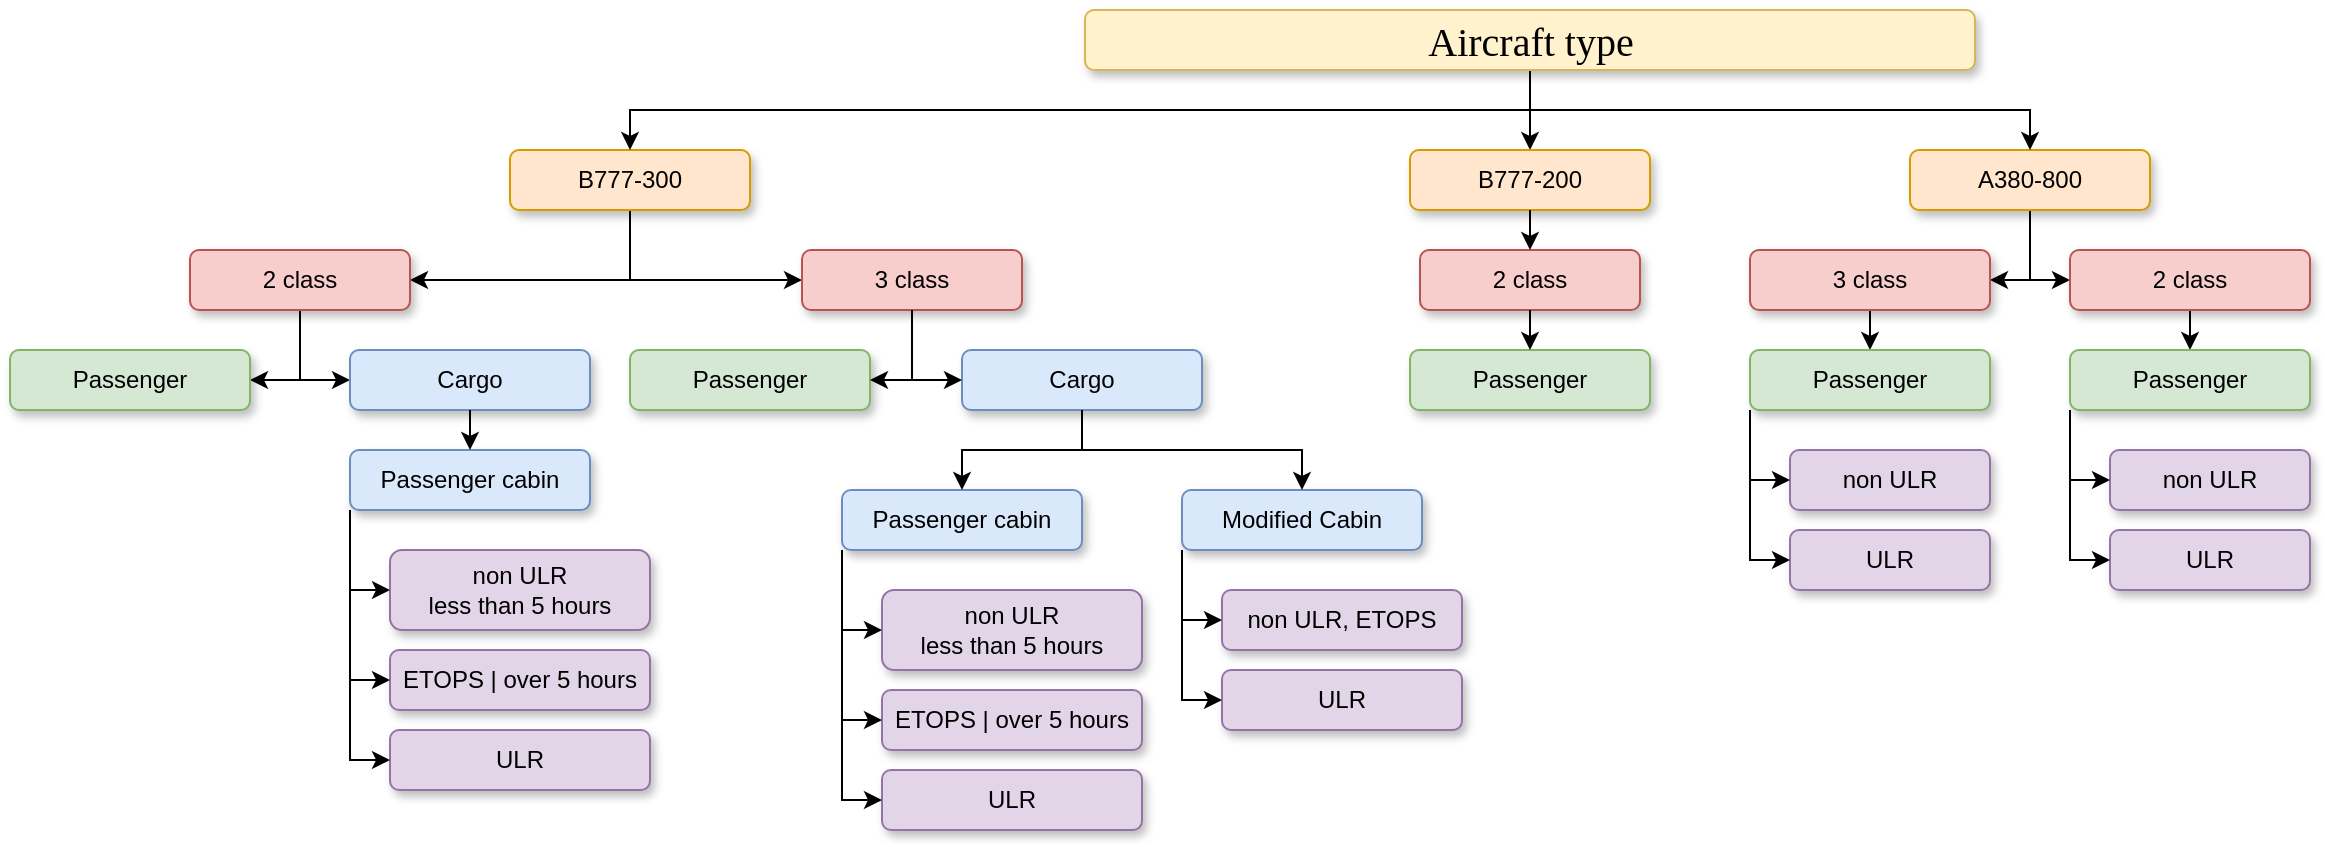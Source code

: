 <mxfile version="13.9.1" type="github">
  <diagram id="9vNp-hGSC7TSPK8dciln" name="Page-1">
    <mxGraphModel dx="2249" dy="705" grid="1" gridSize="10" guides="1" tooltips="1" connect="1" arrows="1" fold="1" page="1" pageScale="1" pageWidth="827" pageHeight="1169" math="0" shadow="0">
      <root>
        <mxCell id="0" />
        <mxCell id="1" parent="0" />
        <mxCell id="f_OGAi7bQq5l3FAs032B-8" style="edgeStyle=orthogonalEdgeStyle;rounded=0;orthogonalLoop=1;jettySize=auto;html=1;exitX=0.5;exitY=1;exitDx=0;exitDy=0;entryX=1;entryY=0.5;entryDx=0;entryDy=0;" edge="1" parent="1" source="qaYCNagNQvjwPavFpGOO-3" target="qaYCNagNQvjwPavFpGOO-64">
          <mxGeometry relative="1" as="geometry" />
        </mxCell>
        <mxCell id="f_OGAi7bQq5l3FAs032B-9" style="edgeStyle=orthogonalEdgeStyle;rounded=0;orthogonalLoop=1;jettySize=auto;html=1;exitX=0.5;exitY=1;exitDx=0;exitDy=0;entryX=0;entryY=0.5;entryDx=0;entryDy=0;" edge="1" parent="1" source="qaYCNagNQvjwPavFpGOO-3" target="qaYCNagNQvjwPavFpGOO-65">
          <mxGeometry relative="1" as="geometry" />
        </mxCell>
        <mxCell id="qaYCNagNQvjwPavFpGOO-3" value="B777-300" style="rounded=1;whiteSpace=wrap;html=1;fillColor=#ffe6cc;strokeColor=#d79b00;shadow=1;" parent="1" vertex="1">
          <mxGeometry x="190" y="100" width="120" height="30" as="geometry" />
        </mxCell>
        <mxCell id="f_OGAi7bQq5l3FAs032B-14" style="edgeStyle=orthogonalEdgeStyle;rounded=0;orthogonalLoop=1;jettySize=auto;html=1;exitX=0.5;exitY=1;exitDx=0;exitDy=0;entryX=1;entryY=0.5;entryDx=0;entryDy=0;" edge="1" parent="1" source="qaYCNagNQvjwPavFpGOO-5" target="qaYCNagNQvjwPavFpGOO-15">
          <mxGeometry relative="1" as="geometry" />
        </mxCell>
        <mxCell id="f_OGAi7bQq5l3FAs032B-15" style="edgeStyle=orthogonalEdgeStyle;rounded=0;orthogonalLoop=1;jettySize=auto;html=1;exitX=0.5;exitY=1;exitDx=0;exitDy=0;entryX=0;entryY=0.5;entryDx=0;entryDy=0;" edge="1" parent="1" source="qaYCNagNQvjwPavFpGOO-5" target="qaYCNagNQvjwPavFpGOO-12">
          <mxGeometry relative="1" as="geometry" />
        </mxCell>
        <mxCell id="qaYCNagNQvjwPavFpGOO-5" value="A380-800" style="rounded=1;whiteSpace=wrap;html=1;fillColor=#ffe6cc;strokeColor=#d79b00;shadow=1;" parent="1" vertex="1">
          <mxGeometry x="890" y="100" width="120" height="30" as="geometry" />
        </mxCell>
        <mxCell id="qaYCNagNQvjwPavFpGOO-30" style="edgeStyle=orthogonalEdgeStyle;rounded=0;orthogonalLoop=1;jettySize=auto;html=1;exitX=0.5;exitY=1;exitDx=0;exitDy=0;" parent="1" source="qaYCNagNQvjwPavFpGOO-6" target="qaYCNagNQvjwPavFpGOO-5" edge="1">
          <mxGeometry relative="1" as="geometry" />
        </mxCell>
        <mxCell id="qaYCNagNQvjwPavFpGOO-31" style="edgeStyle=orthogonalEdgeStyle;rounded=0;orthogonalLoop=1;jettySize=auto;html=1;exitX=0.5;exitY=1;exitDx=0;exitDy=0;" parent="1" source="qaYCNagNQvjwPavFpGOO-6" target="qaYCNagNQvjwPavFpGOO-3" edge="1">
          <mxGeometry relative="1" as="geometry" />
        </mxCell>
        <mxCell id="qaYCNagNQvjwPavFpGOO-58" style="edgeStyle=orthogonalEdgeStyle;rounded=0;orthogonalLoop=1;jettySize=auto;html=1;exitX=0.5;exitY=1;exitDx=0;exitDy=0;shadow=0;fontFamily=Verdana;fontSize=20;" parent="1" source="qaYCNagNQvjwPavFpGOO-6" target="qaYCNagNQvjwPavFpGOO-4" edge="1">
          <mxGeometry relative="1" as="geometry" />
        </mxCell>
        <mxCell id="qaYCNagNQvjwPavFpGOO-6" value="&lt;span style=&quot;font-size: 20px;&quot;&gt;Aircraft type&lt;/span&gt;" style="rounded=1;whiteSpace=wrap;html=1;strokeWidth=1;perimeterSpacing=0;glass=0;shadow=1;sketch=0;fontFamily=Verdana;fontSize=20;fillColor=#fff2cc;strokeColor=#d6b656;" parent="1" vertex="1">
          <mxGeometry x="477.5" y="30" width="445" height="30" as="geometry" />
        </mxCell>
        <mxCell id="f_OGAi7bQq5l3FAs032B-41" style="edgeStyle=orthogonalEdgeStyle;rounded=0;orthogonalLoop=1;jettySize=auto;html=1;exitX=0.5;exitY=1;exitDx=0;exitDy=0;entryX=0.5;entryY=0;entryDx=0;entryDy=0;" edge="1" parent="1" source="qaYCNagNQvjwPavFpGOO-12" target="qaYCNagNQvjwPavFpGOO-19">
          <mxGeometry relative="1" as="geometry" />
        </mxCell>
        <mxCell id="qaYCNagNQvjwPavFpGOO-12" value="2 class" style="rounded=1;whiteSpace=wrap;html=1;fillColor=#f8cecc;strokeColor=#b85450;shadow=1;" parent="1" vertex="1">
          <mxGeometry x="970" y="150" width="120" height="30" as="geometry" />
        </mxCell>
        <mxCell id="f_OGAi7bQq5l3FAs032B-40" style="edgeStyle=orthogonalEdgeStyle;rounded=0;orthogonalLoop=1;jettySize=auto;html=1;exitX=0.5;exitY=1;exitDx=0;exitDy=0;entryX=0.5;entryY=0;entryDx=0;entryDy=0;" edge="1" parent="1" source="qaYCNagNQvjwPavFpGOO-15" target="qaYCNagNQvjwPavFpGOO-36">
          <mxGeometry relative="1" as="geometry" />
        </mxCell>
        <mxCell id="qaYCNagNQvjwPavFpGOO-15" value="3 class" style="rounded=1;whiteSpace=wrap;html=1;fillColor=#f8cecc;strokeColor=#b85450;shadow=1;" parent="1" vertex="1">
          <mxGeometry x="810" y="150" width="120" height="30" as="geometry" />
        </mxCell>
        <mxCell id="f_OGAi7bQq5l3FAs032B-22" style="edgeStyle=orthogonalEdgeStyle;rounded=0;orthogonalLoop=1;jettySize=auto;html=1;exitX=0.5;exitY=1;exitDx=0;exitDy=0;entryX=1;entryY=0.5;entryDx=0;entryDy=0;" edge="1" parent="1" source="qaYCNagNQvjwPavFpGOO-64" target="f_OGAi7bQq5l3FAs032B-21">
          <mxGeometry relative="1" as="geometry" />
        </mxCell>
        <mxCell id="f_OGAi7bQq5l3FAs032B-39" style="edgeStyle=orthogonalEdgeStyle;rounded=0;orthogonalLoop=1;jettySize=auto;html=1;exitX=0.5;exitY=1;exitDx=0;exitDy=0;entryX=0;entryY=0.5;entryDx=0;entryDy=0;" edge="1" parent="1" source="qaYCNagNQvjwPavFpGOO-64" target="f_OGAi7bQq5l3FAs032B-24">
          <mxGeometry relative="1" as="geometry" />
        </mxCell>
        <mxCell id="qaYCNagNQvjwPavFpGOO-64" value="2 class" style="rounded=1;whiteSpace=wrap;html=1;fillColor=#f8cecc;strokeColor=#b85450;shadow=1;" parent="1" vertex="1">
          <mxGeometry x="30" y="150" width="110" height="30" as="geometry" />
        </mxCell>
        <mxCell id="f_OGAi7bQq5l3FAs032B-5" value="" style="group" vertex="1" connectable="0" parent="1">
          <mxGeometry x="970" y="200" width="120" height="120" as="geometry" />
        </mxCell>
        <mxCell id="qaYCNagNQvjwPavFpGOO-19" value="Passenger" style="rounded=1;whiteSpace=wrap;html=1;fillColor=#d5e8d4;strokeColor=#82b366;shadow=1;" parent="f_OGAi7bQq5l3FAs032B-5" vertex="1">
          <mxGeometry width="120" height="30" as="geometry" />
        </mxCell>
        <mxCell id="qaYCNagNQvjwPavFpGOO-76" value="ULR" style="rounded=1;whiteSpace=wrap;html=1;fillColor=#e1d5e7;strokeColor=#9673a6;shadow=1;" parent="f_OGAi7bQq5l3FAs032B-5" vertex="1">
          <mxGeometry x="20" y="90" width="100" height="30" as="geometry" />
        </mxCell>
        <mxCell id="qaYCNagNQvjwPavFpGOO-77" value="non ULR" style="rounded=1;whiteSpace=wrap;html=1;fillColor=#e1d5e7;strokeColor=#9673a6;shadow=1;" parent="f_OGAi7bQq5l3FAs032B-5" vertex="1">
          <mxGeometry x="20" y="50" width="100" height="30" as="geometry" />
        </mxCell>
        <mxCell id="qaYCNagNQvjwPavFpGOO-79" style="edgeStyle=orthogonalEdgeStyle;rounded=0;orthogonalLoop=1;jettySize=auto;html=1;exitX=0;exitY=1;exitDx=0;exitDy=0;entryX=0;entryY=0.5;entryDx=0;entryDy=0;shadow=0;fontFamily=Verdana;fontSize=20;" parent="f_OGAi7bQq5l3FAs032B-5" source="qaYCNagNQvjwPavFpGOO-19" target="qaYCNagNQvjwPavFpGOO-76" edge="1">
          <mxGeometry relative="1" as="geometry" />
        </mxCell>
        <mxCell id="qaYCNagNQvjwPavFpGOO-78" style="edgeStyle=orthogonalEdgeStyle;rounded=0;orthogonalLoop=1;jettySize=auto;html=1;exitX=0;exitY=1;exitDx=0;exitDy=0;entryX=0;entryY=0.5;entryDx=0;entryDy=0;shadow=0;fontFamily=Verdana;fontSize=20;" parent="f_OGAi7bQq5l3FAs032B-5" source="qaYCNagNQvjwPavFpGOO-19" target="qaYCNagNQvjwPavFpGOO-77" edge="1">
          <mxGeometry relative="1" as="geometry" />
        </mxCell>
        <mxCell id="f_OGAi7bQq5l3FAs032B-7" value="" style="group" vertex="1" connectable="0" parent="1">
          <mxGeometry x="810" y="200" width="120" height="120" as="geometry" />
        </mxCell>
        <mxCell id="qaYCNagNQvjwPavFpGOO-36" value="Passenger" style="rounded=1;whiteSpace=wrap;html=1;fillColor=#d5e8d4;strokeColor=#82b366;shadow=1;" parent="f_OGAi7bQq5l3FAs032B-7" vertex="1">
          <mxGeometry width="120" height="30" as="geometry" />
        </mxCell>
        <mxCell id="qaYCNagNQvjwPavFpGOO-80" value="ULR" style="rounded=1;whiteSpace=wrap;html=1;fillColor=#e1d5e7;strokeColor=#9673a6;shadow=1;" parent="f_OGAi7bQq5l3FAs032B-7" vertex="1">
          <mxGeometry x="20" y="90" width="100" height="30" as="geometry" />
        </mxCell>
        <mxCell id="qaYCNagNQvjwPavFpGOO-81" value="non ULR" style="rounded=1;whiteSpace=wrap;html=1;fillColor=#e1d5e7;strokeColor=#9673a6;shadow=1;" parent="f_OGAi7bQq5l3FAs032B-7" vertex="1">
          <mxGeometry x="20" y="50" width="100" height="30" as="geometry" />
        </mxCell>
        <mxCell id="qaYCNagNQvjwPavFpGOO-83" style="edgeStyle=orthogonalEdgeStyle;rounded=0;orthogonalLoop=1;jettySize=auto;html=1;exitX=0;exitY=1;exitDx=0;exitDy=0;entryX=0;entryY=0.5;entryDx=0;entryDy=0;shadow=0;fontFamily=Verdana;fontSize=20;" parent="f_OGAi7bQq5l3FAs032B-7" source="qaYCNagNQvjwPavFpGOO-36" target="qaYCNagNQvjwPavFpGOO-80" edge="1">
          <mxGeometry relative="1" as="geometry" />
        </mxCell>
        <mxCell id="qaYCNagNQvjwPavFpGOO-82" style="edgeStyle=orthogonalEdgeStyle;rounded=0;orthogonalLoop=1;jettySize=auto;html=1;exitX=0;exitY=1;exitDx=0;exitDy=0;entryX=0;entryY=0.5;entryDx=0;entryDy=0;shadow=0;fontFamily=Verdana;fontSize=20;" parent="f_OGAi7bQq5l3FAs032B-7" source="qaYCNagNQvjwPavFpGOO-36" target="qaYCNagNQvjwPavFpGOO-81" edge="1">
          <mxGeometry relative="1" as="geometry" />
        </mxCell>
        <mxCell id="f_OGAi7bQq5l3FAs032B-19" value="" style="group" vertex="1" connectable="0" parent="1">
          <mxGeometry x="250" y="150" width="416" height="290" as="geometry" />
        </mxCell>
        <mxCell id="qaYCNagNQvjwPavFpGOO-65" value="3 class" style="rounded=1;whiteSpace=wrap;html=1;fillColor=#f8cecc;strokeColor=#b85450;shadow=1;" parent="f_OGAi7bQq5l3FAs032B-19" vertex="1">
          <mxGeometry x="86" width="110" height="30" as="geometry" />
        </mxCell>
        <mxCell id="f_OGAi7bQq5l3FAs032B-1" value="" style="group" vertex="1" connectable="0" parent="f_OGAi7bQq5l3FAs032B-19">
          <mxGeometry x="106" y="50" width="310" height="240" as="geometry" />
        </mxCell>
        <mxCell id="qaYCNagNQvjwPavFpGOO-11" value="Cargo" style="rounded=1;whiteSpace=wrap;html=1;fillColor=#dae8fc;strokeColor=#6c8ebf;shadow=1;" parent="f_OGAi7bQq5l3FAs032B-1" vertex="1">
          <mxGeometry x="60" width="120" height="30" as="geometry" />
        </mxCell>
        <mxCell id="qaYCNagNQvjwPavFpGOO-13" value="Modified Cabin" style="rounded=1;whiteSpace=wrap;html=1;fillColor=#dae8fc;strokeColor=#6c8ebf;shadow=1;" parent="f_OGAi7bQq5l3FAs032B-1" vertex="1">
          <mxGeometry x="170" y="70" width="120" height="30" as="geometry" />
        </mxCell>
        <mxCell id="qaYCNagNQvjwPavFpGOO-14" value="Passenger cabin" style="rounded=1;whiteSpace=wrap;html=1;fillColor=#dae8fc;strokeColor=#6c8ebf;shadow=1;" parent="f_OGAi7bQq5l3FAs032B-1" vertex="1">
          <mxGeometry y="70" width="120" height="30" as="geometry" />
        </mxCell>
        <mxCell id="qaYCNagNQvjwPavFpGOO-49" value="non ULR, ETOPS" style="rounded=1;whiteSpace=wrap;html=1;fillColor=#e1d5e7;strokeColor=#9673a6;shadow=1;" parent="f_OGAi7bQq5l3FAs032B-1" vertex="1">
          <mxGeometry x="190" y="120" width="120" height="30" as="geometry" />
        </mxCell>
        <mxCell id="qaYCNagNQvjwPavFpGOO-50" value="ULR" style="rounded=1;whiteSpace=wrap;html=1;fillColor=#e1d5e7;strokeColor=#9673a6;shadow=1;" parent="f_OGAi7bQq5l3FAs032B-1" vertex="1">
          <mxGeometry x="190" y="160" width="120" height="30" as="geometry" />
        </mxCell>
        <mxCell id="qaYCNagNQvjwPavFpGOO-51" value="non ULR &lt;br&gt;less than 5 hours" style="rounded=1;whiteSpace=wrap;html=1;fillColor=#e1d5e7;strokeColor=#9673a6;shadow=1;" parent="f_OGAi7bQq5l3FAs032B-1" vertex="1">
          <mxGeometry x="20" y="120" width="130" height="40" as="geometry" />
        </mxCell>
        <mxCell id="qaYCNagNQvjwPavFpGOO-52" value="ETOPS | over 5 hours" style="rounded=1;whiteSpace=wrap;html=1;fillColor=#e1d5e7;strokeColor=#9673a6;shadow=1;" parent="f_OGAi7bQq5l3FAs032B-1" vertex="1">
          <mxGeometry x="20" y="170" width="130" height="30" as="geometry" />
        </mxCell>
        <mxCell id="qaYCNagNQvjwPavFpGOO-53" value="ULR" style="rounded=1;whiteSpace=wrap;html=1;fillColor=#e1d5e7;strokeColor=#9673a6;shadow=1;" parent="f_OGAi7bQq5l3FAs032B-1" vertex="1">
          <mxGeometry x="20" y="210" width="130" height="30" as="geometry" />
        </mxCell>
        <mxCell id="qaYCNagNQvjwPavFpGOO-69" style="edgeStyle=orthogonalEdgeStyle;rounded=0;orthogonalLoop=1;jettySize=auto;html=1;exitX=0.5;exitY=1;exitDx=0;exitDy=0;shadow=0;fontFamily=Verdana;fontSize=20;" parent="f_OGAi7bQq5l3FAs032B-1" source="qaYCNagNQvjwPavFpGOO-11" target="qaYCNagNQvjwPavFpGOO-13" edge="1">
          <mxGeometry relative="1" as="geometry" />
        </mxCell>
        <mxCell id="qaYCNagNQvjwPavFpGOO-68" style="edgeStyle=orthogonalEdgeStyle;rounded=0;orthogonalLoop=1;jettySize=auto;html=1;exitX=0.5;exitY=1;exitDx=0;exitDy=0;entryX=0.5;entryY=0;entryDx=0;entryDy=0;shadow=0;fontFamily=Verdana;fontSize=20;" parent="f_OGAi7bQq5l3FAs032B-1" source="qaYCNagNQvjwPavFpGOO-11" target="qaYCNagNQvjwPavFpGOO-14" edge="1">
          <mxGeometry relative="1" as="geometry" />
        </mxCell>
        <mxCell id="qaYCNagNQvjwPavFpGOO-73" style="edgeStyle=orthogonalEdgeStyle;rounded=0;orthogonalLoop=1;jettySize=auto;html=1;exitX=0;exitY=1;exitDx=0;exitDy=0;entryX=0;entryY=0.5;entryDx=0;entryDy=0;shadow=0;fontFamily=Verdana;fontSize=20;" parent="f_OGAi7bQq5l3FAs032B-1" source="qaYCNagNQvjwPavFpGOO-13" target="qaYCNagNQvjwPavFpGOO-49" edge="1">
          <mxGeometry relative="1" as="geometry" />
        </mxCell>
        <mxCell id="qaYCNagNQvjwPavFpGOO-74" style="edgeStyle=orthogonalEdgeStyle;rounded=0;orthogonalLoop=1;jettySize=auto;html=1;exitX=0;exitY=1;exitDx=0;exitDy=0;entryX=0;entryY=0.5;entryDx=0;entryDy=0;shadow=0;fontFamily=Verdana;fontSize=20;" parent="f_OGAi7bQq5l3FAs032B-1" source="qaYCNagNQvjwPavFpGOO-13" target="qaYCNagNQvjwPavFpGOO-50" edge="1">
          <mxGeometry relative="1" as="geometry" />
        </mxCell>
        <mxCell id="qaYCNagNQvjwPavFpGOO-70" style="edgeStyle=orthogonalEdgeStyle;rounded=0;orthogonalLoop=1;jettySize=auto;html=1;exitX=0;exitY=1;exitDx=0;exitDy=0;entryX=0;entryY=0.5;entryDx=0;entryDy=0;shadow=0;fontFamily=Verdana;fontSize=20;" parent="f_OGAi7bQq5l3FAs032B-1" source="qaYCNagNQvjwPavFpGOO-14" target="qaYCNagNQvjwPavFpGOO-51" edge="1">
          <mxGeometry relative="1" as="geometry" />
        </mxCell>
        <mxCell id="qaYCNagNQvjwPavFpGOO-71" style="edgeStyle=orthogonalEdgeStyle;rounded=0;orthogonalLoop=1;jettySize=auto;html=1;exitX=0;exitY=1;exitDx=0;exitDy=0;entryX=0;entryY=0.5;entryDx=0;entryDy=0;shadow=0;fontFamily=Verdana;fontSize=20;" parent="f_OGAi7bQq5l3FAs032B-1" source="qaYCNagNQvjwPavFpGOO-14" target="qaYCNagNQvjwPavFpGOO-52" edge="1">
          <mxGeometry relative="1" as="geometry" />
        </mxCell>
        <mxCell id="qaYCNagNQvjwPavFpGOO-72" style="edgeStyle=orthogonalEdgeStyle;rounded=0;orthogonalLoop=1;jettySize=auto;html=1;exitX=0;exitY=1;exitDx=0;exitDy=0;entryX=0;entryY=0.5;entryDx=0;entryDy=0;shadow=0;fontFamily=Verdana;fontSize=20;" parent="f_OGAi7bQq5l3FAs032B-1" source="qaYCNagNQvjwPavFpGOO-14" target="qaYCNagNQvjwPavFpGOO-53" edge="1">
          <mxGeometry relative="1" as="geometry" />
        </mxCell>
        <mxCell id="f_OGAi7bQq5l3FAs032B-16" value="Passenger" style="rounded=1;whiteSpace=wrap;html=1;fillColor=#d5e8d4;strokeColor=#82b366;shadow=1;" vertex="1" parent="f_OGAi7bQq5l3FAs032B-19">
          <mxGeometry y="50" width="120" height="30" as="geometry" />
        </mxCell>
        <mxCell id="f_OGAi7bQq5l3FAs032B-18" style="edgeStyle=orthogonalEdgeStyle;rounded=0;orthogonalLoop=1;jettySize=auto;html=1;exitX=0.5;exitY=1;exitDx=0;exitDy=0;entryX=0;entryY=0.5;entryDx=0;entryDy=0;" edge="1" parent="f_OGAi7bQq5l3FAs032B-19" source="qaYCNagNQvjwPavFpGOO-65" target="qaYCNagNQvjwPavFpGOO-11">
          <mxGeometry relative="1" as="geometry" />
        </mxCell>
        <mxCell id="f_OGAi7bQq5l3FAs032B-17" style="edgeStyle=orthogonalEdgeStyle;rounded=0;orthogonalLoop=1;jettySize=auto;html=1;exitX=0.5;exitY=1;exitDx=0;exitDy=0;entryX=1;entryY=0.5;entryDx=0;entryDy=0;" edge="1" parent="f_OGAi7bQq5l3FAs032B-19" source="qaYCNagNQvjwPavFpGOO-65" target="f_OGAi7bQq5l3FAs032B-16">
          <mxGeometry relative="1" as="geometry" />
        </mxCell>
        <mxCell id="f_OGAi7bQq5l3FAs032B-20" value="" style="group" vertex="1" connectable="0" parent="1">
          <mxGeometry x="640" y="100" width="120" height="130" as="geometry" />
        </mxCell>
        <mxCell id="qaYCNagNQvjwPavFpGOO-4" value="B777-200" style="rounded=1;whiteSpace=wrap;html=1;fillColor=#ffe6cc;strokeColor=#d79b00;shadow=1;" parent="f_OGAi7bQq5l3FAs032B-20" vertex="1">
          <mxGeometry width="120" height="30" as="geometry" />
        </mxCell>
        <mxCell id="qaYCNagNQvjwPavFpGOO-16" value="Passenger" style="rounded=1;whiteSpace=wrap;html=1;fillColor=#d5e8d4;strokeColor=#82b366;shadow=1;" parent="f_OGAi7bQq5l3FAs032B-20" vertex="1">
          <mxGeometry y="100" width="120" height="30" as="geometry" />
        </mxCell>
        <mxCell id="qaYCNagNQvjwPavFpGOO-17" value="2 class" style="rounded=1;whiteSpace=wrap;html=1;fillColor=#f8cecc;strokeColor=#b85450;shadow=1;" parent="f_OGAi7bQq5l3FAs032B-20" vertex="1">
          <mxGeometry x="5" y="50" width="110" height="30" as="geometry" />
        </mxCell>
        <mxCell id="f_OGAi7bQq5l3FAs032B-12" style="edgeStyle=orthogonalEdgeStyle;rounded=0;orthogonalLoop=1;jettySize=auto;html=1;exitX=0.5;exitY=1;exitDx=0;exitDy=0;entryX=0.5;entryY=0;entryDx=0;entryDy=0;" edge="1" parent="f_OGAi7bQq5l3FAs032B-20" source="qaYCNagNQvjwPavFpGOO-4" target="qaYCNagNQvjwPavFpGOO-17">
          <mxGeometry relative="1" as="geometry" />
        </mxCell>
        <mxCell id="f_OGAi7bQq5l3FAs032B-13" style="edgeStyle=orthogonalEdgeStyle;rounded=0;orthogonalLoop=1;jettySize=auto;html=1;exitX=0.5;exitY=1;exitDx=0;exitDy=0;entryX=0.5;entryY=0;entryDx=0;entryDy=0;" edge="1" parent="f_OGAi7bQq5l3FAs032B-20" source="qaYCNagNQvjwPavFpGOO-17" target="qaYCNagNQvjwPavFpGOO-16">
          <mxGeometry relative="1" as="geometry" />
        </mxCell>
        <mxCell id="f_OGAi7bQq5l3FAs032B-21" value="Passenger" style="rounded=1;whiteSpace=wrap;html=1;fillColor=#d5e8d4;strokeColor=#82b366;shadow=1;" vertex="1" parent="1">
          <mxGeometry x="-60" y="200" width="120" height="30" as="geometry" />
        </mxCell>
        <mxCell id="f_OGAi7bQq5l3FAs032B-23" value="" style="group" vertex="1" connectable="0" parent="1">
          <mxGeometry x="50" y="200" width="310" height="240" as="geometry" />
        </mxCell>
        <mxCell id="f_OGAi7bQq5l3FAs032B-24" value="Cargo" style="rounded=1;whiteSpace=wrap;html=1;fillColor=#dae8fc;strokeColor=#6c8ebf;shadow=1;" vertex="1" parent="f_OGAi7bQq5l3FAs032B-23">
          <mxGeometry x="60" width="120" height="30" as="geometry" />
        </mxCell>
        <mxCell id="f_OGAi7bQq5l3FAs032B-26" value="Passenger cabin" style="rounded=1;whiteSpace=wrap;html=1;fillColor=#dae8fc;strokeColor=#6c8ebf;shadow=1;" vertex="1" parent="f_OGAi7bQq5l3FAs032B-23">
          <mxGeometry x="60" y="50" width="120" height="30" as="geometry" />
        </mxCell>
        <mxCell id="f_OGAi7bQq5l3FAs032B-29" value="non ULR &lt;br&gt;less than 5 hours" style="rounded=1;whiteSpace=wrap;html=1;fillColor=#e1d5e7;strokeColor=#9673a6;shadow=1;" vertex="1" parent="f_OGAi7bQq5l3FAs032B-23">
          <mxGeometry x="80" y="100" width="130" height="40" as="geometry" />
        </mxCell>
        <mxCell id="f_OGAi7bQq5l3FAs032B-30" value="ETOPS | over 5 hours" style="rounded=1;whiteSpace=wrap;html=1;fillColor=#e1d5e7;strokeColor=#9673a6;shadow=1;" vertex="1" parent="f_OGAi7bQq5l3FAs032B-23">
          <mxGeometry x="80" y="150" width="130" height="30" as="geometry" />
        </mxCell>
        <mxCell id="f_OGAi7bQq5l3FAs032B-31" value="ULR" style="rounded=1;whiteSpace=wrap;html=1;fillColor=#e1d5e7;strokeColor=#9673a6;shadow=1;" vertex="1" parent="f_OGAi7bQq5l3FAs032B-23">
          <mxGeometry x="80" y="190" width="130" height="30" as="geometry" />
        </mxCell>
        <mxCell id="f_OGAi7bQq5l3FAs032B-33" style="edgeStyle=orthogonalEdgeStyle;rounded=0;orthogonalLoop=1;jettySize=auto;html=1;exitX=0.5;exitY=1;exitDx=0;exitDy=0;entryX=0.5;entryY=0;entryDx=0;entryDy=0;shadow=0;fontFamily=Verdana;fontSize=20;" edge="1" parent="f_OGAi7bQq5l3FAs032B-23" source="f_OGAi7bQq5l3FAs032B-24" target="f_OGAi7bQq5l3FAs032B-26">
          <mxGeometry relative="1" as="geometry" />
        </mxCell>
        <mxCell id="f_OGAi7bQq5l3FAs032B-36" style="edgeStyle=orthogonalEdgeStyle;rounded=0;orthogonalLoop=1;jettySize=auto;html=1;exitX=0;exitY=1;exitDx=0;exitDy=0;entryX=0;entryY=0.5;entryDx=0;entryDy=0;shadow=0;fontFamily=Verdana;fontSize=20;" edge="1" parent="f_OGAi7bQq5l3FAs032B-23" source="f_OGAi7bQq5l3FAs032B-26" target="f_OGAi7bQq5l3FAs032B-29">
          <mxGeometry relative="1" as="geometry" />
        </mxCell>
        <mxCell id="f_OGAi7bQq5l3FAs032B-37" style="edgeStyle=orthogonalEdgeStyle;rounded=0;orthogonalLoop=1;jettySize=auto;html=1;exitX=0;exitY=1;exitDx=0;exitDy=0;entryX=0;entryY=0.5;entryDx=0;entryDy=0;shadow=0;fontFamily=Verdana;fontSize=20;" edge="1" parent="f_OGAi7bQq5l3FAs032B-23" source="f_OGAi7bQq5l3FAs032B-26" target="f_OGAi7bQq5l3FAs032B-30">
          <mxGeometry relative="1" as="geometry" />
        </mxCell>
        <mxCell id="f_OGAi7bQq5l3FAs032B-38" style="edgeStyle=orthogonalEdgeStyle;rounded=0;orthogonalLoop=1;jettySize=auto;html=1;exitX=0;exitY=1;exitDx=0;exitDy=0;entryX=0;entryY=0.5;entryDx=0;entryDy=0;shadow=0;fontFamily=Verdana;fontSize=20;" edge="1" parent="f_OGAi7bQq5l3FAs032B-23" source="f_OGAi7bQq5l3FAs032B-26" target="f_OGAi7bQq5l3FAs032B-31">
          <mxGeometry relative="1" as="geometry" />
        </mxCell>
      </root>
    </mxGraphModel>
  </diagram>
</mxfile>
